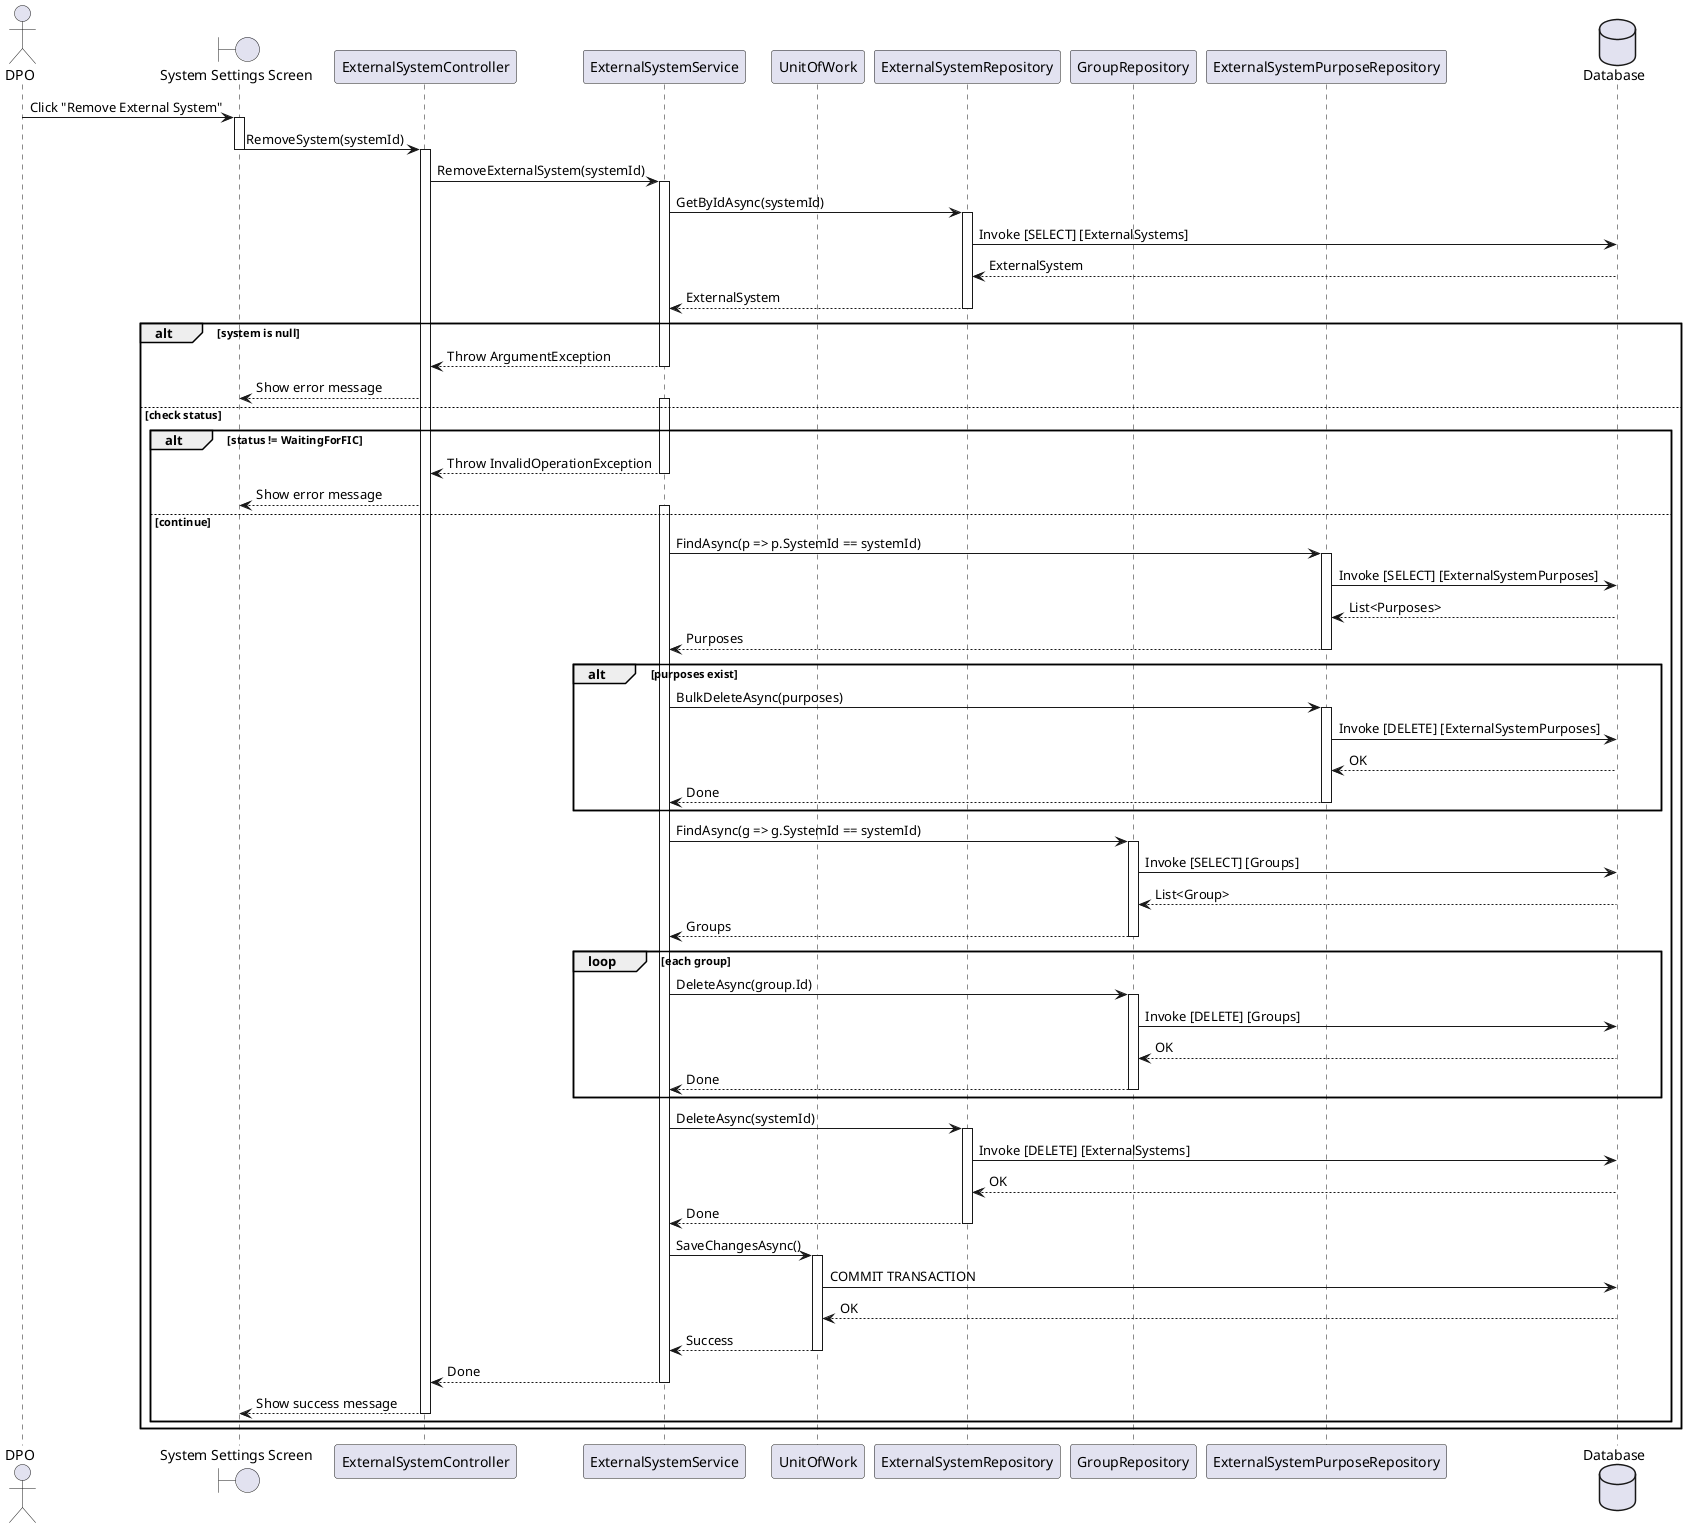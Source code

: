 @startuml

actor DPO
boundary "System Settings Screen" as Screen
participant "ExternalSystemController" as Controller
participant "ExternalSystemService" as Service
participant "UnitOfWork" as UoW
participant "ExternalSystemRepository" as SysRepo
participant "GroupRepository" as GroupRepo
participant "ExternalSystemPurposeRepository" as PurposeRepo
database "Database" as DB

DPO -> Screen : Click "Remove External System"
activate Screen
Screen -> Controller : RemoveSystem(systemId)
deactivate Screen
activate Controller

Controller -> Service : RemoveExternalSystem(systemId)
activate Service

' === Fetch the system ===
Service -> SysRepo : GetByIdAsync(systemId)
activate SysRepo
SysRepo -> DB : Invoke [SELECT] [ExternalSystems]
DB --> SysRepo : ExternalSystem
SysRepo --> Service : ExternalSystem
deactivate SysRepo

alt system is null
    Service --> Controller : Throw ArgumentException
    deactivate Service
    Controller --> Screen : Show error message
else check status
    alt status != WaitingForFIC
        activate Service
        Service --> Controller : Throw InvalidOperationException
        deactivate Service
        Controller --> Screen : Show error message
    else continue
        activate Service
        Service -> PurposeRepo : FindAsync(p => p.SystemId == systemId)
        activate PurposeRepo
        PurposeRepo -> DB : Invoke [SELECT] [ExternalSystemPurposes]
        DB --> PurposeRepo : List<Purposes>
        PurposeRepo --> Service : Purposes
        deactivate PurposeRepo

        alt purposes exist
            Service -> PurposeRepo : BulkDeleteAsync(purposes)
            activate PurposeRepo
            PurposeRepo -> DB : Invoke [DELETE] [ExternalSystemPurposes]
            DB --> PurposeRepo : OK
            PurposeRepo --> Service : Done
            deactivate PurposeRepo
        end

        ' === Find associated groups ===
        Service -> GroupRepo : FindAsync(g => g.SystemId == systemId)
        activate GroupRepo
        GroupRepo -> DB : Invoke [SELECT] [Groups]
        DB --> GroupRepo : List<Group>
        GroupRepo --> Service : Groups
        deactivate GroupRepo

        ' === Delete each group ===
        loop each group
            Service -> GroupRepo : DeleteAsync(group.Id)
            activate GroupRepo
            GroupRepo -> DB : Invoke [DELETE] [Groups]
            DB --> GroupRepo : OK
            GroupRepo --> Service : Done
            deactivate GroupRepo
        end

        ' === Delete system ===
        Service -> SysRepo : DeleteAsync(systemId)
        activate SysRepo
        SysRepo -> DB : Invoke [DELETE] [ExternalSystems]
        DB --> SysRepo : OK
        SysRepo --> Service : Done
        deactivate SysRepo

        ' === Commit transaction ===
        Service -> UoW : SaveChangesAsync()
        activate UoW
        UoW -> DB : COMMIT TRANSACTION
        DB --> UoW : OK
        UoW --> Service : Success
        deactivate UoW

        Service --> Controller : Done
        deactivate Service
        Controller --> Screen : Show success message
        deactivate Controller
    end
end

@enduml
